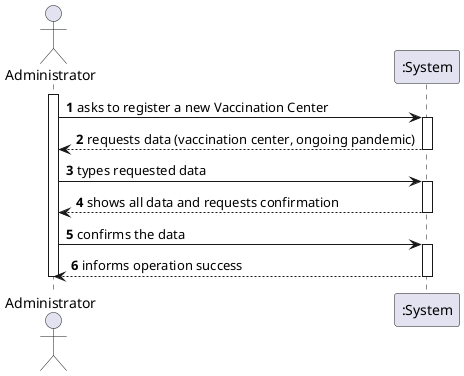 @startuml
autonumber
actor "Administrator" as ADM

activate ADM
ADM -> ":System" : asks to register a new Vaccination Center
activate ":System"
":System" --> ADM : requests data (vaccination center, ongoing pandemic)
deactivate ":System"

ADM -> ":System" : types requested data
activate ":System"
":System" --> ADM : shows all data and requests confirmation
deactivate ":System"

ADM -> ":System" : confirms the data
activate ":System"
":System" --> ADM : informs operation success
deactivate ":System"

deactivate ADM

@enduml